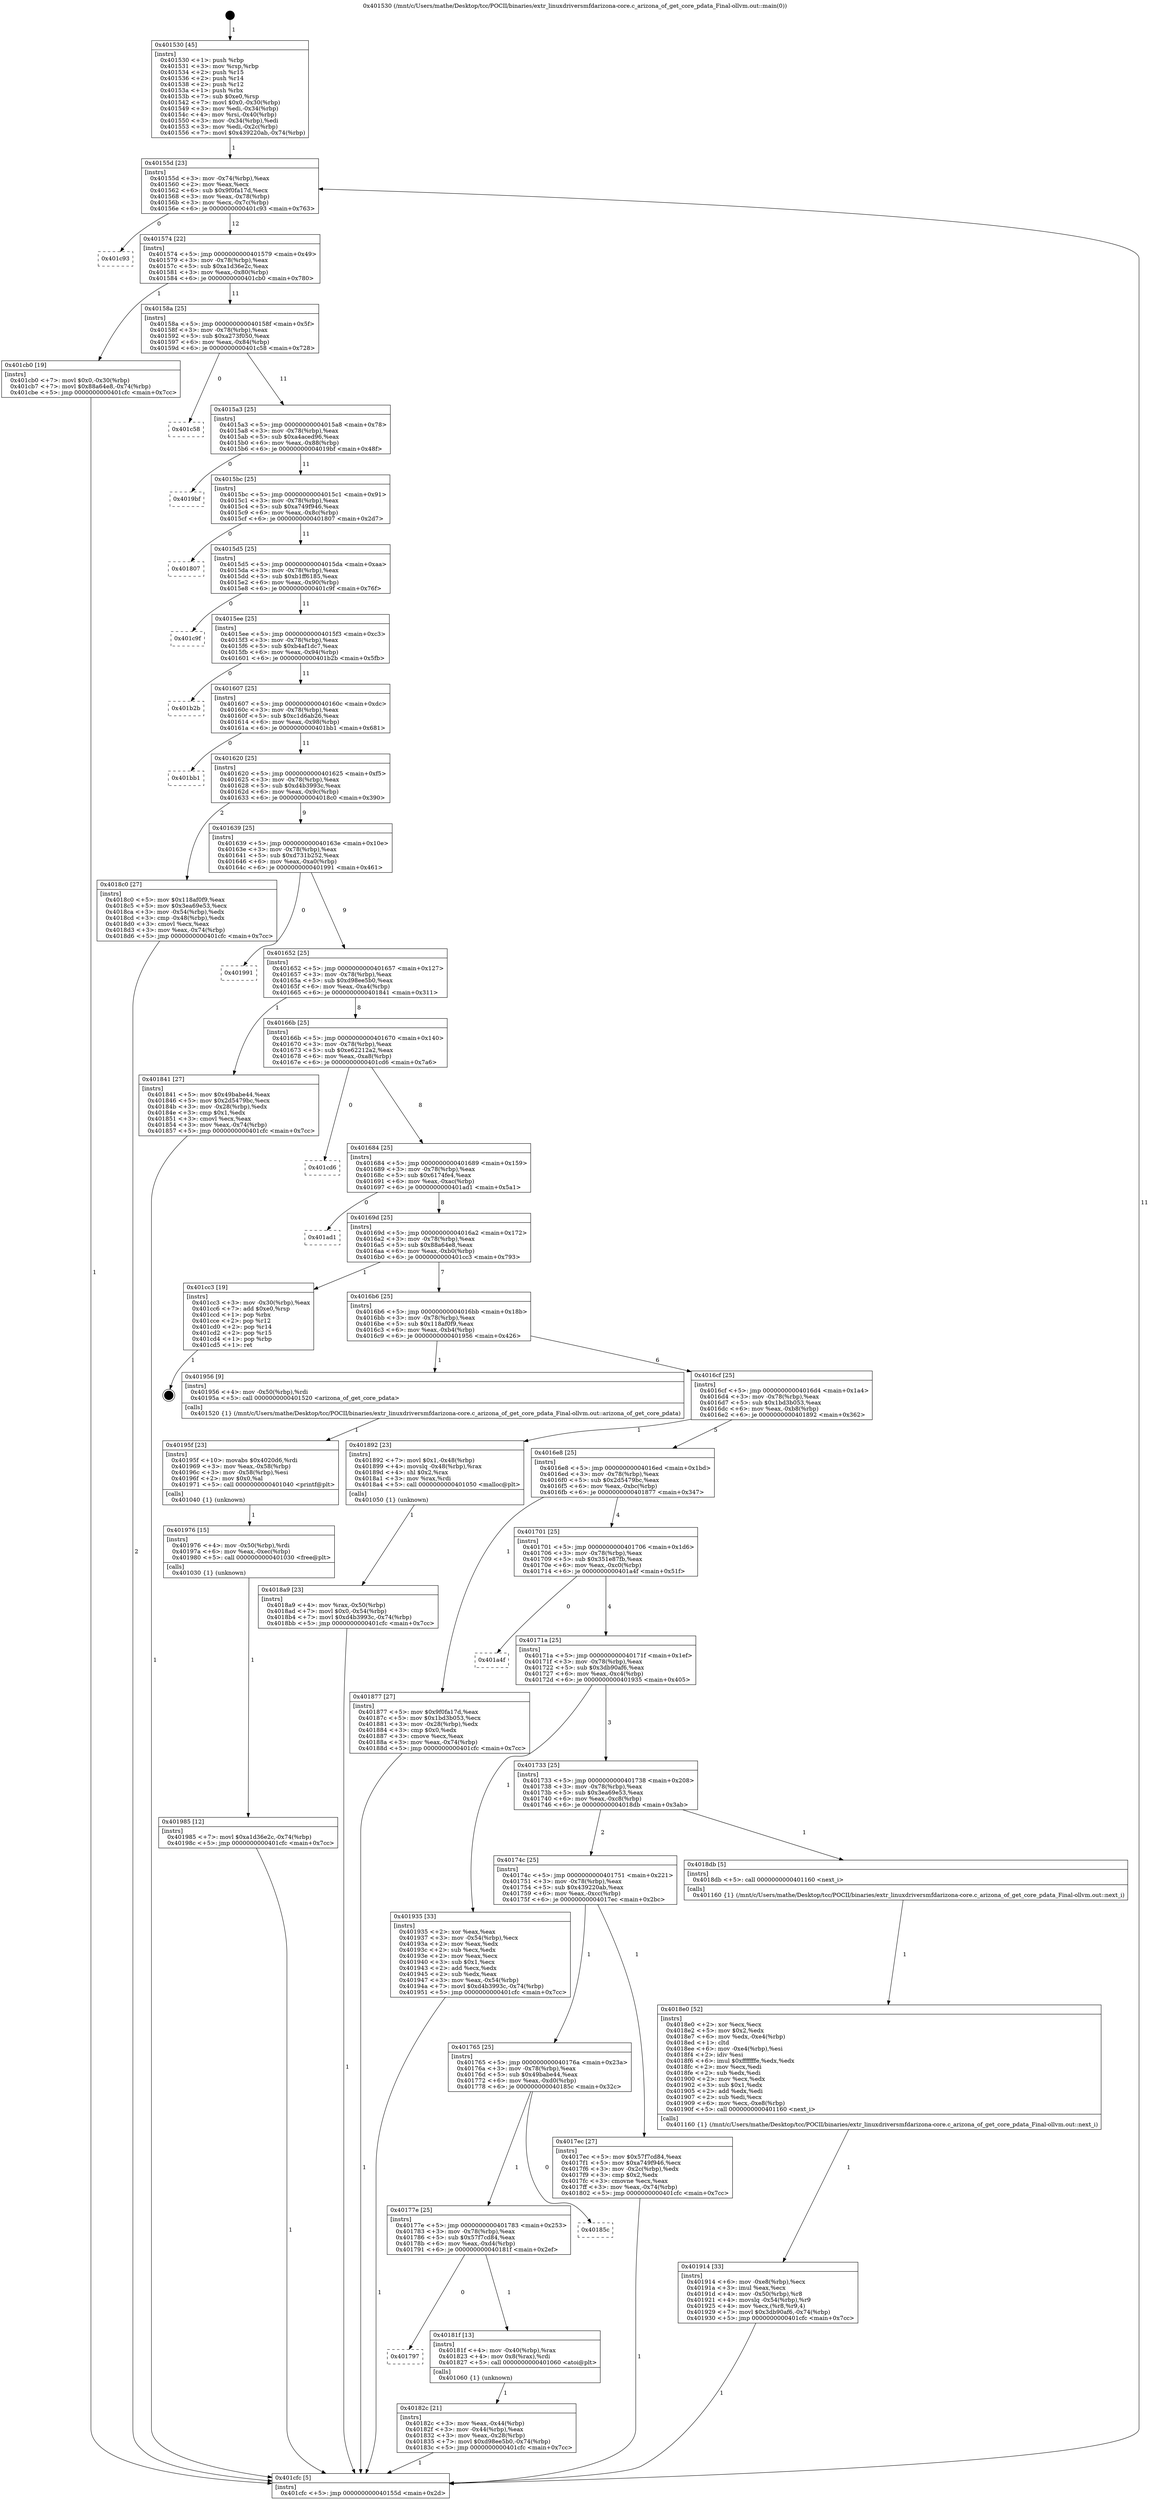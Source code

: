 digraph "0x401530" {
  label = "0x401530 (/mnt/c/Users/mathe/Desktop/tcc/POCII/binaries/extr_linuxdriversmfdarizona-core.c_arizona_of_get_core_pdata_Final-ollvm.out::main(0))"
  labelloc = "t"
  node[shape=record]

  Entry [label="",width=0.3,height=0.3,shape=circle,fillcolor=black,style=filled]
  "0x40155d" [label="{
     0x40155d [23]\l
     | [instrs]\l
     &nbsp;&nbsp;0x40155d \<+3\>: mov -0x74(%rbp),%eax\l
     &nbsp;&nbsp;0x401560 \<+2\>: mov %eax,%ecx\l
     &nbsp;&nbsp;0x401562 \<+6\>: sub $0x9f0fa17d,%ecx\l
     &nbsp;&nbsp;0x401568 \<+3\>: mov %eax,-0x78(%rbp)\l
     &nbsp;&nbsp;0x40156b \<+3\>: mov %ecx,-0x7c(%rbp)\l
     &nbsp;&nbsp;0x40156e \<+6\>: je 0000000000401c93 \<main+0x763\>\l
  }"]
  "0x401c93" [label="{
     0x401c93\l
  }", style=dashed]
  "0x401574" [label="{
     0x401574 [22]\l
     | [instrs]\l
     &nbsp;&nbsp;0x401574 \<+5\>: jmp 0000000000401579 \<main+0x49\>\l
     &nbsp;&nbsp;0x401579 \<+3\>: mov -0x78(%rbp),%eax\l
     &nbsp;&nbsp;0x40157c \<+5\>: sub $0xa1d36e2c,%eax\l
     &nbsp;&nbsp;0x401581 \<+3\>: mov %eax,-0x80(%rbp)\l
     &nbsp;&nbsp;0x401584 \<+6\>: je 0000000000401cb0 \<main+0x780\>\l
  }"]
  Exit [label="",width=0.3,height=0.3,shape=circle,fillcolor=black,style=filled,peripheries=2]
  "0x401cb0" [label="{
     0x401cb0 [19]\l
     | [instrs]\l
     &nbsp;&nbsp;0x401cb0 \<+7\>: movl $0x0,-0x30(%rbp)\l
     &nbsp;&nbsp;0x401cb7 \<+7\>: movl $0x88a64e8,-0x74(%rbp)\l
     &nbsp;&nbsp;0x401cbe \<+5\>: jmp 0000000000401cfc \<main+0x7cc\>\l
  }"]
  "0x40158a" [label="{
     0x40158a [25]\l
     | [instrs]\l
     &nbsp;&nbsp;0x40158a \<+5\>: jmp 000000000040158f \<main+0x5f\>\l
     &nbsp;&nbsp;0x40158f \<+3\>: mov -0x78(%rbp),%eax\l
     &nbsp;&nbsp;0x401592 \<+5\>: sub $0xa273f050,%eax\l
     &nbsp;&nbsp;0x401597 \<+6\>: mov %eax,-0x84(%rbp)\l
     &nbsp;&nbsp;0x40159d \<+6\>: je 0000000000401c58 \<main+0x728\>\l
  }"]
  "0x401985" [label="{
     0x401985 [12]\l
     | [instrs]\l
     &nbsp;&nbsp;0x401985 \<+7\>: movl $0xa1d36e2c,-0x74(%rbp)\l
     &nbsp;&nbsp;0x40198c \<+5\>: jmp 0000000000401cfc \<main+0x7cc\>\l
  }"]
  "0x401c58" [label="{
     0x401c58\l
  }", style=dashed]
  "0x4015a3" [label="{
     0x4015a3 [25]\l
     | [instrs]\l
     &nbsp;&nbsp;0x4015a3 \<+5\>: jmp 00000000004015a8 \<main+0x78\>\l
     &nbsp;&nbsp;0x4015a8 \<+3\>: mov -0x78(%rbp),%eax\l
     &nbsp;&nbsp;0x4015ab \<+5\>: sub $0xa4aced96,%eax\l
     &nbsp;&nbsp;0x4015b0 \<+6\>: mov %eax,-0x88(%rbp)\l
     &nbsp;&nbsp;0x4015b6 \<+6\>: je 00000000004019bf \<main+0x48f\>\l
  }"]
  "0x401976" [label="{
     0x401976 [15]\l
     | [instrs]\l
     &nbsp;&nbsp;0x401976 \<+4\>: mov -0x50(%rbp),%rdi\l
     &nbsp;&nbsp;0x40197a \<+6\>: mov %eax,-0xec(%rbp)\l
     &nbsp;&nbsp;0x401980 \<+5\>: call 0000000000401030 \<free@plt\>\l
     | [calls]\l
     &nbsp;&nbsp;0x401030 \{1\} (unknown)\l
  }"]
  "0x4019bf" [label="{
     0x4019bf\l
  }", style=dashed]
  "0x4015bc" [label="{
     0x4015bc [25]\l
     | [instrs]\l
     &nbsp;&nbsp;0x4015bc \<+5\>: jmp 00000000004015c1 \<main+0x91\>\l
     &nbsp;&nbsp;0x4015c1 \<+3\>: mov -0x78(%rbp),%eax\l
     &nbsp;&nbsp;0x4015c4 \<+5\>: sub $0xa749f946,%eax\l
     &nbsp;&nbsp;0x4015c9 \<+6\>: mov %eax,-0x8c(%rbp)\l
     &nbsp;&nbsp;0x4015cf \<+6\>: je 0000000000401807 \<main+0x2d7\>\l
  }"]
  "0x40195f" [label="{
     0x40195f [23]\l
     | [instrs]\l
     &nbsp;&nbsp;0x40195f \<+10\>: movabs $0x4020d6,%rdi\l
     &nbsp;&nbsp;0x401969 \<+3\>: mov %eax,-0x58(%rbp)\l
     &nbsp;&nbsp;0x40196c \<+3\>: mov -0x58(%rbp),%esi\l
     &nbsp;&nbsp;0x40196f \<+2\>: mov $0x0,%al\l
     &nbsp;&nbsp;0x401971 \<+5\>: call 0000000000401040 \<printf@plt\>\l
     | [calls]\l
     &nbsp;&nbsp;0x401040 \{1\} (unknown)\l
  }"]
  "0x401807" [label="{
     0x401807\l
  }", style=dashed]
  "0x4015d5" [label="{
     0x4015d5 [25]\l
     | [instrs]\l
     &nbsp;&nbsp;0x4015d5 \<+5\>: jmp 00000000004015da \<main+0xaa\>\l
     &nbsp;&nbsp;0x4015da \<+3\>: mov -0x78(%rbp),%eax\l
     &nbsp;&nbsp;0x4015dd \<+5\>: sub $0xb1ff6185,%eax\l
     &nbsp;&nbsp;0x4015e2 \<+6\>: mov %eax,-0x90(%rbp)\l
     &nbsp;&nbsp;0x4015e8 \<+6\>: je 0000000000401c9f \<main+0x76f\>\l
  }"]
  "0x401914" [label="{
     0x401914 [33]\l
     | [instrs]\l
     &nbsp;&nbsp;0x401914 \<+6\>: mov -0xe8(%rbp),%ecx\l
     &nbsp;&nbsp;0x40191a \<+3\>: imul %eax,%ecx\l
     &nbsp;&nbsp;0x40191d \<+4\>: mov -0x50(%rbp),%r8\l
     &nbsp;&nbsp;0x401921 \<+4\>: movslq -0x54(%rbp),%r9\l
     &nbsp;&nbsp;0x401925 \<+4\>: mov %ecx,(%r8,%r9,4)\l
     &nbsp;&nbsp;0x401929 \<+7\>: movl $0x3db90af6,-0x74(%rbp)\l
     &nbsp;&nbsp;0x401930 \<+5\>: jmp 0000000000401cfc \<main+0x7cc\>\l
  }"]
  "0x401c9f" [label="{
     0x401c9f\l
  }", style=dashed]
  "0x4015ee" [label="{
     0x4015ee [25]\l
     | [instrs]\l
     &nbsp;&nbsp;0x4015ee \<+5\>: jmp 00000000004015f3 \<main+0xc3\>\l
     &nbsp;&nbsp;0x4015f3 \<+3\>: mov -0x78(%rbp),%eax\l
     &nbsp;&nbsp;0x4015f6 \<+5\>: sub $0xb4af1dc7,%eax\l
     &nbsp;&nbsp;0x4015fb \<+6\>: mov %eax,-0x94(%rbp)\l
     &nbsp;&nbsp;0x401601 \<+6\>: je 0000000000401b2b \<main+0x5fb\>\l
  }"]
  "0x4018e0" [label="{
     0x4018e0 [52]\l
     | [instrs]\l
     &nbsp;&nbsp;0x4018e0 \<+2\>: xor %ecx,%ecx\l
     &nbsp;&nbsp;0x4018e2 \<+5\>: mov $0x2,%edx\l
     &nbsp;&nbsp;0x4018e7 \<+6\>: mov %edx,-0xe4(%rbp)\l
     &nbsp;&nbsp;0x4018ed \<+1\>: cltd\l
     &nbsp;&nbsp;0x4018ee \<+6\>: mov -0xe4(%rbp),%esi\l
     &nbsp;&nbsp;0x4018f4 \<+2\>: idiv %esi\l
     &nbsp;&nbsp;0x4018f6 \<+6\>: imul $0xfffffffe,%edx,%edx\l
     &nbsp;&nbsp;0x4018fc \<+2\>: mov %ecx,%edi\l
     &nbsp;&nbsp;0x4018fe \<+2\>: sub %edx,%edi\l
     &nbsp;&nbsp;0x401900 \<+2\>: mov %ecx,%edx\l
     &nbsp;&nbsp;0x401902 \<+3\>: sub $0x1,%edx\l
     &nbsp;&nbsp;0x401905 \<+2\>: add %edx,%edi\l
     &nbsp;&nbsp;0x401907 \<+2\>: sub %edi,%ecx\l
     &nbsp;&nbsp;0x401909 \<+6\>: mov %ecx,-0xe8(%rbp)\l
     &nbsp;&nbsp;0x40190f \<+5\>: call 0000000000401160 \<next_i\>\l
     | [calls]\l
     &nbsp;&nbsp;0x401160 \{1\} (/mnt/c/Users/mathe/Desktop/tcc/POCII/binaries/extr_linuxdriversmfdarizona-core.c_arizona_of_get_core_pdata_Final-ollvm.out::next_i)\l
  }"]
  "0x401b2b" [label="{
     0x401b2b\l
  }", style=dashed]
  "0x401607" [label="{
     0x401607 [25]\l
     | [instrs]\l
     &nbsp;&nbsp;0x401607 \<+5\>: jmp 000000000040160c \<main+0xdc\>\l
     &nbsp;&nbsp;0x40160c \<+3\>: mov -0x78(%rbp),%eax\l
     &nbsp;&nbsp;0x40160f \<+5\>: sub $0xc1d6ab26,%eax\l
     &nbsp;&nbsp;0x401614 \<+6\>: mov %eax,-0x98(%rbp)\l
     &nbsp;&nbsp;0x40161a \<+6\>: je 0000000000401bb1 \<main+0x681\>\l
  }"]
  "0x4018a9" [label="{
     0x4018a9 [23]\l
     | [instrs]\l
     &nbsp;&nbsp;0x4018a9 \<+4\>: mov %rax,-0x50(%rbp)\l
     &nbsp;&nbsp;0x4018ad \<+7\>: movl $0x0,-0x54(%rbp)\l
     &nbsp;&nbsp;0x4018b4 \<+7\>: movl $0xd4b3993c,-0x74(%rbp)\l
     &nbsp;&nbsp;0x4018bb \<+5\>: jmp 0000000000401cfc \<main+0x7cc\>\l
  }"]
  "0x401bb1" [label="{
     0x401bb1\l
  }", style=dashed]
  "0x401620" [label="{
     0x401620 [25]\l
     | [instrs]\l
     &nbsp;&nbsp;0x401620 \<+5\>: jmp 0000000000401625 \<main+0xf5\>\l
     &nbsp;&nbsp;0x401625 \<+3\>: mov -0x78(%rbp),%eax\l
     &nbsp;&nbsp;0x401628 \<+5\>: sub $0xd4b3993c,%eax\l
     &nbsp;&nbsp;0x40162d \<+6\>: mov %eax,-0x9c(%rbp)\l
     &nbsp;&nbsp;0x401633 \<+6\>: je 00000000004018c0 \<main+0x390\>\l
  }"]
  "0x40182c" [label="{
     0x40182c [21]\l
     | [instrs]\l
     &nbsp;&nbsp;0x40182c \<+3\>: mov %eax,-0x44(%rbp)\l
     &nbsp;&nbsp;0x40182f \<+3\>: mov -0x44(%rbp),%eax\l
     &nbsp;&nbsp;0x401832 \<+3\>: mov %eax,-0x28(%rbp)\l
     &nbsp;&nbsp;0x401835 \<+7\>: movl $0xd98ee5b0,-0x74(%rbp)\l
     &nbsp;&nbsp;0x40183c \<+5\>: jmp 0000000000401cfc \<main+0x7cc\>\l
  }"]
  "0x4018c0" [label="{
     0x4018c0 [27]\l
     | [instrs]\l
     &nbsp;&nbsp;0x4018c0 \<+5\>: mov $0x118af0f9,%eax\l
     &nbsp;&nbsp;0x4018c5 \<+5\>: mov $0x3ea69e53,%ecx\l
     &nbsp;&nbsp;0x4018ca \<+3\>: mov -0x54(%rbp),%edx\l
     &nbsp;&nbsp;0x4018cd \<+3\>: cmp -0x48(%rbp),%edx\l
     &nbsp;&nbsp;0x4018d0 \<+3\>: cmovl %ecx,%eax\l
     &nbsp;&nbsp;0x4018d3 \<+3\>: mov %eax,-0x74(%rbp)\l
     &nbsp;&nbsp;0x4018d6 \<+5\>: jmp 0000000000401cfc \<main+0x7cc\>\l
  }"]
  "0x401639" [label="{
     0x401639 [25]\l
     | [instrs]\l
     &nbsp;&nbsp;0x401639 \<+5\>: jmp 000000000040163e \<main+0x10e\>\l
     &nbsp;&nbsp;0x40163e \<+3\>: mov -0x78(%rbp),%eax\l
     &nbsp;&nbsp;0x401641 \<+5\>: sub $0xd731b252,%eax\l
     &nbsp;&nbsp;0x401646 \<+6\>: mov %eax,-0xa0(%rbp)\l
     &nbsp;&nbsp;0x40164c \<+6\>: je 0000000000401991 \<main+0x461\>\l
  }"]
  "0x401797" [label="{
     0x401797\l
  }", style=dashed]
  "0x401991" [label="{
     0x401991\l
  }", style=dashed]
  "0x401652" [label="{
     0x401652 [25]\l
     | [instrs]\l
     &nbsp;&nbsp;0x401652 \<+5\>: jmp 0000000000401657 \<main+0x127\>\l
     &nbsp;&nbsp;0x401657 \<+3\>: mov -0x78(%rbp),%eax\l
     &nbsp;&nbsp;0x40165a \<+5\>: sub $0xd98ee5b0,%eax\l
     &nbsp;&nbsp;0x40165f \<+6\>: mov %eax,-0xa4(%rbp)\l
     &nbsp;&nbsp;0x401665 \<+6\>: je 0000000000401841 \<main+0x311\>\l
  }"]
  "0x40181f" [label="{
     0x40181f [13]\l
     | [instrs]\l
     &nbsp;&nbsp;0x40181f \<+4\>: mov -0x40(%rbp),%rax\l
     &nbsp;&nbsp;0x401823 \<+4\>: mov 0x8(%rax),%rdi\l
     &nbsp;&nbsp;0x401827 \<+5\>: call 0000000000401060 \<atoi@plt\>\l
     | [calls]\l
     &nbsp;&nbsp;0x401060 \{1\} (unknown)\l
  }"]
  "0x401841" [label="{
     0x401841 [27]\l
     | [instrs]\l
     &nbsp;&nbsp;0x401841 \<+5\>: mov $0x49babe44,%eax\l
     &nbsp;&nbsp;0x401846 \<+5\>: mov $0x2d5479bc,%ecx\l
     &nbsp;&nbsp;0x40184b \<+3\>: mov -0x28(%rbp),%edx\l
     &nbsp;&nbsp;0x40184e \<+3\>: cmp $0x1,%edx\l
     &nbsp;&nbsp;0x401851 \<+3\>: cmovl %ecx,%eax\l
     &nbsp;&nbsp;0x401854 \<+3\>: mov %eax,-0x74(%rbp)\l
     &nbsp;&nbsp;0x401857 \<+5\>: jmp 0000000000401cfc \<main+0x7cc\>\l
  }"]
  "0x40166b" [label="{
     0x40166b [25]\l
     | [instrs]\l
     &nbsp;&nbsp;0x40166b \<+5\>: jmp 0000000000401670 \<main+0x140\>\l
     &nbsp;&nbsp;0x401670 \<+3\>: mov -0x78(%rbp),%eax\l
     &nbsp;&nbsp;0x401673 \<+5\>: sub $0xe62212a2,%eax\l
     &nbsp;&nbsp;0x401678 \<+6\>: mov %eax,-0xa8(%rbp)\l
     &nbsp;&nbsp;0x40167e \<+6\>: je 0000000000401cd6 \<main+0x7a6\>\l
  }"]
  "0x40177e" [label="{
     0x40177e [25]\l
     | [instrs]\l
     &nbsp;&nbsp;0x40177e \<+5\>: jmp 0000000000401783 \<main+0x253\>\l
     &nbsp;&nbsp;0x401783 \<+3\>: mov -0x78(%rbp),%eax\l
     &nbsp;&nbsp;0x401786 \<+5\>: sub $0x57f7cd84,%eax\l
     &nbsp;&nbsp;0x40178b \<+6\>: mov %eax,-0xd4(%rbp)\l
     &nbsp;&nbsp;0x401791 \<+6\>: je 000000000040181f \<main+0x2ef\>\l
  }"]
  "0x401cd6" [label="{
     0x401cd6\l
  }", style=dashed]
  "0x401684" [label="{
     0x401684 [25]\l
     | [instrs]\l
     &nbsp;&nbsp;0x401684 \<+5\>: jmp 0000000000401689 \<main+0x159\>\l
     &nbsp;&nbsp;0x401689 \<+3\>: mov -0x78(%rbp),%eax\l
     &nbsp;&nbsp;0x40168c \<+5\>: sub $0x6174fe4,%eax\l
     &nbsp;&nbsp;0x401691 \<+6\>: mov %eax,-0xac(%rbp)\l
     &nbsp;&nbsp;0x401697 \<+6\>: je 0000000000401ad1 \<main+0x5a1\>\l
  }"]
  "0x40185c" [label="{
     0x40185c\l
  }", style=dashed]
  "0x401ad1" [label="{
     0x401ad1\l
  }", style=dashed]
  "0x40169d" [label="{
     0x40169d [25]\l
     | [instrs]\l
     &nbsp;&nbsp;0x40169d \<+5\>: jmp 00000000004016a2 \<main+0x172\>\l
     &nbsp;&nbsp;0x4016a2 \<+3\>: mov -0x78(%rbp),%eax\l
     &nbsp;&nbsp;0x4016a5 \<+5\>: sub $0x88a64e8,%eax\l
     &nbsp;&nbsp;0x4016aa \<+6\>: mov %eax,-0xb0(%rbp)\l
     &nbsp;&nbsp;0x4016b0 \<+6\>: je 0000000000401cc3 \<main+0x793\>\l
  }"]
  "0x401530" [label="{
     0x401530 [45]\l
     | [instrs]\l
     &nbsp;&nbsp;0x401530 \<+1\>: push %rbp\l
     &nbsp;&nbsp;0x401531 \<+3\>: mov %rsp,%rbp\l
     &nbsp;&nbsp;0x401534 \<+2\>: push %r15\l
     &nbsp;&nbsp;0x401536 \<+2\>: push %r14\l
     &nbsp;&nbsp;0x401538 \<+2\>: push %r12\l
     &nbsp;&nbsp;0x40153a \<+1\>: push %rbx\l
     &nbsp;&nbsp;0x40153b \<+7\>: sub $0xe0,%rsp\l
     &nbsp;&nbsp;0x401542 \<+7\>: movl $0x0,-0x30(%rbp)\l
     &nbsp;&nbsp;0x401549 \<+3\>: mov %edi,-0x34(%rbp)\l
     &nbsp;&nbsp;0x40154c \<+4\>: mov %rsi,-0x40(%rbp)\l
     &nbsp;&nbsp;0x401550 \<+3\>: mov -0x34(%rbp),%edi\l
     &nbsp;&nbsp;0x401553 \<+3\>: mov %edi,-0x2c(%rbp)\l
     &nbsp;&nbsp;0x401556 \<+7\>: movl $0x439220ab,-0x74(%rbp)\l
  }"]
  "0x401cc3" [label="{
     0x401cc3 [19]\l
     | [instrs]\l
     &nbsp;&nbsp;0x401cc3 \<+3\>: mov -0x30(%rbp),%eax\l
     &nbsp;&nbsp;0x401cc6 \<+7\>: add $0xe0,%rsp\l
     &nbsp;&nbsp;0x401ccd \<+1\>: pop %rbx\l
     &nbsp;&nbsp;0x401cce \<+2\>: pop %r12\l
     &nbsp;&nbsp;0x401cd0 \<+2\>: pop %r14\l
     &nbsp;&nbsp;0x401cd2 \<+2\>: pop %r15\l
     &nbsp;&nbsp;0x401cd4 \<+1\>: pop %rbp\l
     &nbsp;&nbsp;0x401cd5 \<+1\>: ret\l
  }"]
  "0x4016b6" [label="{
     0x4016b6 [25]\l
     | [instrs]\l
     &nbsp;&nbsp;0x4016b6 \<+5\>: jmp 00000000004016bb \<main+0x18b\>\l
     &nbsp;&nbsp;0x4016bb \<+3\>: mov -0x78(%rbp),%eax\l
     &nbsp;&nbsp;0x4016be \<+5\>: sub $0x118af0f9,%eax\l
     &nbsp;&nbsp;0x4016c3 \<+6\>: mov %eax,-0xb4(%rbp)\l
     &nbsp;&nbsp;0x4016c9 \<+6\>: je 0000000000401956 \<main+0x426\>\l
  }"]
  "0x401cfc" [label="{
     0x401cfc [5]\l
     | [instrs]\l
     &nbsp;&nbsp;0x401cfc \<+5\>: jmp 000000000040155d \<main+0x2d\>\l
  }"]
  "0x401956" [label="{
     0x401956 [9]\l
     | [instrs]\l
     &nbsp;&nbsp;0x401956 \<+4\>: mov -0x50(%rbp),%rdi\l
     &nbsp;&nbsp;0x40195a \<+5\>: call 0000000000401520 \<arizona_of_get_core_pdata\>\l
     | [calls]\l
     &nbsp;&nbsp;0x401520 \{1\} (/mnt/c/Users/mathe/Desktop/tcc/POCII/binaries/extr_linuxdriversmfdarizona-core.c_arizona_of_get_core_pdata_Final-ollvm.out::arizona_of_get_core_pdata)\l
  }"]
  "0x4016cf" [label="{
     0x4016cf [25]\l
     | [instrs]\l
     &nbsp;&nbsp;0x4016cf \<+5\>: jmp 00000000004016d4 \<main+0x1a4\>\l
     &nbsp;&nbsp;0x4016d4 \<+3\>: mov -0x78(%rbp),%eax\l
     &nbsp;&nbsp;0x4016d7 \<+5\>: sub $0x1bd3b053,%eax\l
     &nbsp;&nbsp;0x4016dc \<+6\>: mov %eax,-0xb8(%rbp)\l
     &nbsp;&nbsp;0x4016e2 \<+6\>: je 0000000000401892 \<main+0x362\>\l
  }"]
  "0x401765" [label="{
     0x401765 [25]\l
     | [instrs]\l
     &nbsp;&nbsp;0x401765 \<+5\>: jmp 000000000040176a \<main+0x23a\>\l
     &nbsp;&nbsp;0x40176a \<+3\>: mov -0x78(%rbp),%eax\l
     &nbsp;&nbsp;0x40176d \<+5\>: sub $0x49babe44,%eax\l
     &nbsp;&nbsp;0x401772 \<+6\>: mov %eax,-0xd0(%rbp)\l
     &nbsp;&nbsp;0x401778 \<+6\>: je 000000000040185c \<main+0x32c\>\l
  }"]
  "0x401892" [label="{
     0x401892 [23]\l
     | [instrs]\l
     &nbsp;&nbsp;0x401892 \<+7\>: movl $0x1,-0x48(%rbp)\l
     &nbsp;&nbsp;0x401899 \<+4\>: movslq -0x48(%rbp),%rax\l
     &nbsp;&nbsp;0x40189d \<+4\>: shl $0x2,%rax\l
     &nbsp;&nbsp;0x4018a1 \<+3\>: mov %rax,%rdi\l
     &nbsp;&nbsp;0x4018a4 \<+5\>: call 0000000000401050 \<malloc@plt\>\l
     | [calls]\l
     &nbsp;&nbsp;0x401050 \{1\} (unknown)\l
  }"]
  "0x4016e8" [label="{
     0x4016e8 [25]\l
     | [instrs]\l
     &nbsp;&nbsp;0x4016e8 \<+5\>: jmp 00000000004016ed \<main+0x1bd\>\l
     &nbsp;&nbsp;0x4016ed \<+3\>: mov -0x78(%rbp),%eax\l
     &nbsp;&nbsp;0x4016f0 \<+5\>: sub $0x2d5479bc,%eax\l
     &nbsp;&nbsp;0x4016f5 \<+6\>: mov %eax,-0xbc(%rbp)\l
     &nbsp;&nbsp;0x4016fb \<+6\>: je 0000000000401877 \<main+0x347\>\l
  }"]
  "0x4017ec" [label="{
     0x4017ec [27]\l
     | [instrs]\l
     &nbsp;&nbsp;0x4017ec \<+5\>: mov $0x57f7cd84,%eax\l
     &nbsp;&nbsp;0x4017f1 \<+5\>: mov $0xa749f946,%ecx\l
     &nbsp;&nbsp;0x4017f6 \<+3\>: mov -0x2c(%rbp),%edx\l
     &nbsp;&nbsp;0x4017f9 \<+3\>: cmp $0x2,%edx\l
     &nbsp;&nbsp;0x4017fc \<+3\>: cmovne %ecx,%eax\l
     &nbsp;&nbsp;0x4017ff \<+3\>: mov %eax,-0x74(%rbp)\l
     &nbsp;&nbsp;0x401802 \<+5\>: jmp 0000000000401cfc \<main+0x7cc\>\l
  }"]
  "0x401877" [label="{
     0x401877 [27]\l
     | [instrs]\l
     &nbsp;&nbsp;0x401877 \<+5\>: mov $0x9f0fa17d,%eax\l
     &nbsp;&nbsp;0x40187c \<+5\>: mov $0x1bd3b053,%ecx\l
     &nbsp;&nbsp;0x401881 \<+3\>: mov -0x28(%rbp),%edx\l
     &nbsp;&nbsp;0x401884 \<+3\>: cmp $0x0,%edx\l
     &nbsp;&nbsp;0x401887 \<+3\>: cmove %ecx,%eax\l
     &nbsp;&nbsp;0x40188a \<+3\>: mov %eax,-0x74(%rbp)\l
     &nbsp;&nbsp;0x40188d \<+5\>: jmp 0000000000401cfc \<main+0x7cc\>\l
  }"]
  "0x401701" [label="{
     0x401701 [25]\l
     | [instrs]\l
     &nbsp;&nbsp;0x401701 \<+5\>: jmp 0000000000401706 \<main+0x1d6\>\l
     &nbsp;&nbsp;0x401706 \<+3\>: mov -0x78(%rbp),%eax\l
     &nbsp;&nbsp;0x401709 \<+5\>: sub $0x351e87fb,%eax\l
     &nbsp;&nbsp;0x40170e \<+6\>: mov %eax,-0xc0(%rbp)\l
     &nbsp;&nbsp;0x401714 \<+6\>: je 0000000000401a4f \<main+0x51f\>\l
  }"]
  "0x40174c" [label="{
     0x40174c [25]\l
     | [instrs]\l
     &nbsp;&nbsp;0x40174c \<+5\>: jmp 0000000000401751 \<main+0x221\>\l
     &nbsp;&nbsp;0x401751 \<+3\>: mov -0x78(%rbp),%eax\l
     &nbsp;&nbsp;0x401754 \<+5\>: sub $0x439220ab,%eax\l
     &nbsp;&nbsp;0x401759 \<+6\>: mov %eax,-0xcc(%rbp)\l
     &nbsp;&nbsp;0x40175f \<+6\>: je 00000000004017ec \<main+0x2bc\>\l
  }"]
  "0x401a4f" [label="{
     0x401a4f\l
  }", style=dashed]
  "0x40171a" [label="{
     0x40171a [25]\l
     | [instrs]\l
     &nbsp;&nbsp;0x40171a \<+5\>: jmp 000000000040171f \<main+0x1ef\>\l
     &nbsp;&nbsp;0x40171f \<+3\>: mov -0x78(%rbp),%eax\l
     &nbsp;&nbsp;0x401722 \<+5\>: sub $0x3db90af6,%eax\l
     &nbsp;&nbsp;0x401727 \<+6\>: mov %eax,-0xc4(%rbp)\l
     &nbsp;&nbsp;0x40172d \<+6\>: je 0000000000401935 \<main+0x405\>\l
  }"]
  "0x4018db" [label="{
     0x4018db [5]\l
     | [instrs]\l
     &nbsp;&nbsp;0x4018db \<+5\>: call 0000000000401160 \<next_i\>\l
     | [calls]\l
     &nbsp;&nbsp;0x401160 \{1\} (/mnt/c/Users/mathe/Desktop/tcc/POCII/binaries/extr_linuxdriversmfdarizona-core.c_arizona_of_get_core_pdata_Final-ollvm.out::next_i)\l
  }"]
  "0x401935" [label="{
     0x401935 [33]\l
     | [instrs]\l
     &nbsp;&nbsp;0x401935 \<+2\>: xor %eax,%eax\l
     &nbsp;&nbsp;0x401937 \<+3\>: mov -0x54(%rbp),%ecx\l
     &nbsp;&nbsp;0x40193a \<+2\>: mov %eax,%edx\l
     &nbsp;&nbsp;0x40193c \<+2\>: sub %ecx,%edx\l
     &nbsp;&nbsp;0x40193e \<+2\>: mov %eax,%ecx\l
     &nbsp;&nbsp;0x401940 \<+3\>: sub $0x1,%ecx\l
     &nbsp;&nbsp;0x401943 \<+2\>: add %ecx,%edx\l
     &nbsp;&nbsp;0x401945 \<+2\>: sub %edx,%eax\l
     &nbsp;&nbsp;0x401947 \<+3\>: mov %eax,-0x54(%rbp)\l
     &nbsp;&nbsp;0x40194a \<+7\>: movl $0xd4b3993c,-0x74(%rbp)\l
     &nbsp;&nbsp;0x401951 \<+5\>: jmp 0000000000401cfc \<main+0x7cc\>\l
  }"]
  "0x401733" [label="{
     0x401733 [25]\l
     | [instrs]\l
     &nbsp;&nbsp;0x401733 \<+5\>: jmp 0000000000401738 \<main+0x208\>\l
     &nbsp;&nbsp;0x401738 \<+3\>: mov -0x78(%rbp),%eax\l
     &nbsp;&nbsp;0x40173b \<+5\>: sub $0x3ea69e53,%eax\l
     &nbsp;&nbsp;0x401740 \<+6\>: mov %eax,-0xc8(%rbp)\l
     &nbsp;&nbsp;0x401746 \<+6\>: je 00000000004018db \<main+0x3ab\>\l
  }"]
  Entry -> "0x401530" [label=" 1"]
  "0x40155d" -> "0x401c93" [label=" 0"]
  "0x40155d" -> "0x401574" [label=" 12"]
  "0x401cc3" -> Exit [label=" 1"]
  "0x401574" -> "0x401cb0" [label=" 1"]
  "0x401574" -> "0x40158a" [label=" 11"]
  "0x401cb0" -> "0x401cfc" [label=" 1"]
  "0x40158a" -> "0x401c58" [label=" 0"]
  "0x40158a" -> "0x4015a3" [label=" 11"]
  "0x401985" -> "0x401cfc" [label=" 1"]
  "0x4015a3" -> "0x4019bf" [label=" 0"]
  "0x4015a3" -> "0x4015bc" [label=" 11"]
  "0x401976" -> "0x401985" [label=" 1"]
  "0x4015bc" -> "0x401807" [label=" 0"]
  "0x4015bc" -> "0x4015d5" [label=" 11"]
  "0x40195f" -> "0x401976" [label=" 1"]
  "0x4015d5" -> "0x401c9f" [label=" 0"]
  "0x4015d5" -> "0x4015ee" [label=" 11"]
  "0x401956" -> "0x40195f" [label=" 1"]
  "0x4015ee" -> "0x401b2b" [label=" 0"]
  "0x4015ee" -> "0x401607" [label=" 11"]
  "0x401935" -> "0x401cfc" [label=" 1"]
  "0x401607" -> "0x401bb1" [label=" 0"]
  "0x401607" -> "0x401620" [label=" 11"]
  "0x401914" -> "0x401cfc" [label=" 1"]
  "0x401620" -> "0x4018c0" [label=" 2"]
  "0x401620" -> "0x401639" [label=" 9"]
  "0x4018e0" -> "0x401914" [label=" 1"]
  "0x401639" -> "0x401991" [label=" 0"]
  "0x401639" -> "0x401652" [label=" 9"]
  "0x4018db" -> "0x4018e0" [label=" 1"]
  "0x401652" -> "0x401841" [label=" 1"]
  "0x401652" -> "0x40166b" [label=" 8"]
  "0x4018c0" -> "0x401cfc" [label=" 2"]
  "0x40166b" -> "0x401cd6" [label=" 0"]
  "0x40166b" -> "0x401684" [label=" 8"]
  "0x401892" -> "0x4018a9" [label=" 1"]
  "0x401684" -> "0x401ad1" [label=" 0"]
  "0x401684" -> "0x40169d" [label=" 8"]
  "0x401877" -> "0x401cfc" [label=" 1"]
  "0x40169d" -> "0x401cc3" [label=" 1"]
  "0x40169d" -> "0x4016b6" [label=" 7"]
  "0x40182c" -> "0x401cfc" [label=" 1"]
  "0x4016b6" -> "0x401956" [label=" 1"]
  "0x4016b6" -> "0x4016cf" [label=" 6"]
  "0x40181f" -> "0x40182c" [label=" 1"]
  "0x4016cf" -> "0x401892" [label=" 1"]
  "0x4016cf" -> "0x4016e8" [label=" 5"]
  "0x40177e" -> "0x401797" [label=" 0"]
  "0x4016e8" -> "0x401877" [label=" 1"]
  "0x4016e8" -> "0x401701" [label=" 4"]
  "0x40177e" -> "0x40181f" [label=" 1"]
  "0x401701" -> "0x401a4f" [label=" 0"]
  "0x401701" -> "0x40171a" [label=" 4"]
  "0x401765" -> "0x40177e" [label=" 1"]
  "0x40171a" -> "0x401935" [label=" 1"]
  "0x40171a" -> "0x401733" [label=" 3"]
  "0x401765" -> "0x40185c" [label=" 0"]
  "0x401733" -> "0x4018db" [label=" 1"]
  "0x401733" -> "0x40174c" [label=" 2"]
  "0x4018a9" -> "0x401cfc" [label=" 1"]
  "0x40174c" -> "0x4017ec" [label=" 1"]
  "0x40174c" -> "0x401765" [label=" 1"]
  "0x4017ec" -> "0x401cfc" [label=" 1"]
  "0x401530" -> "0x40155d" [label=" 1"]
  "0x401cfc" -> "0x40155d" [label=" 11"]
  "0x401841" -> "0x401cfc" [label=" 1"]
}
